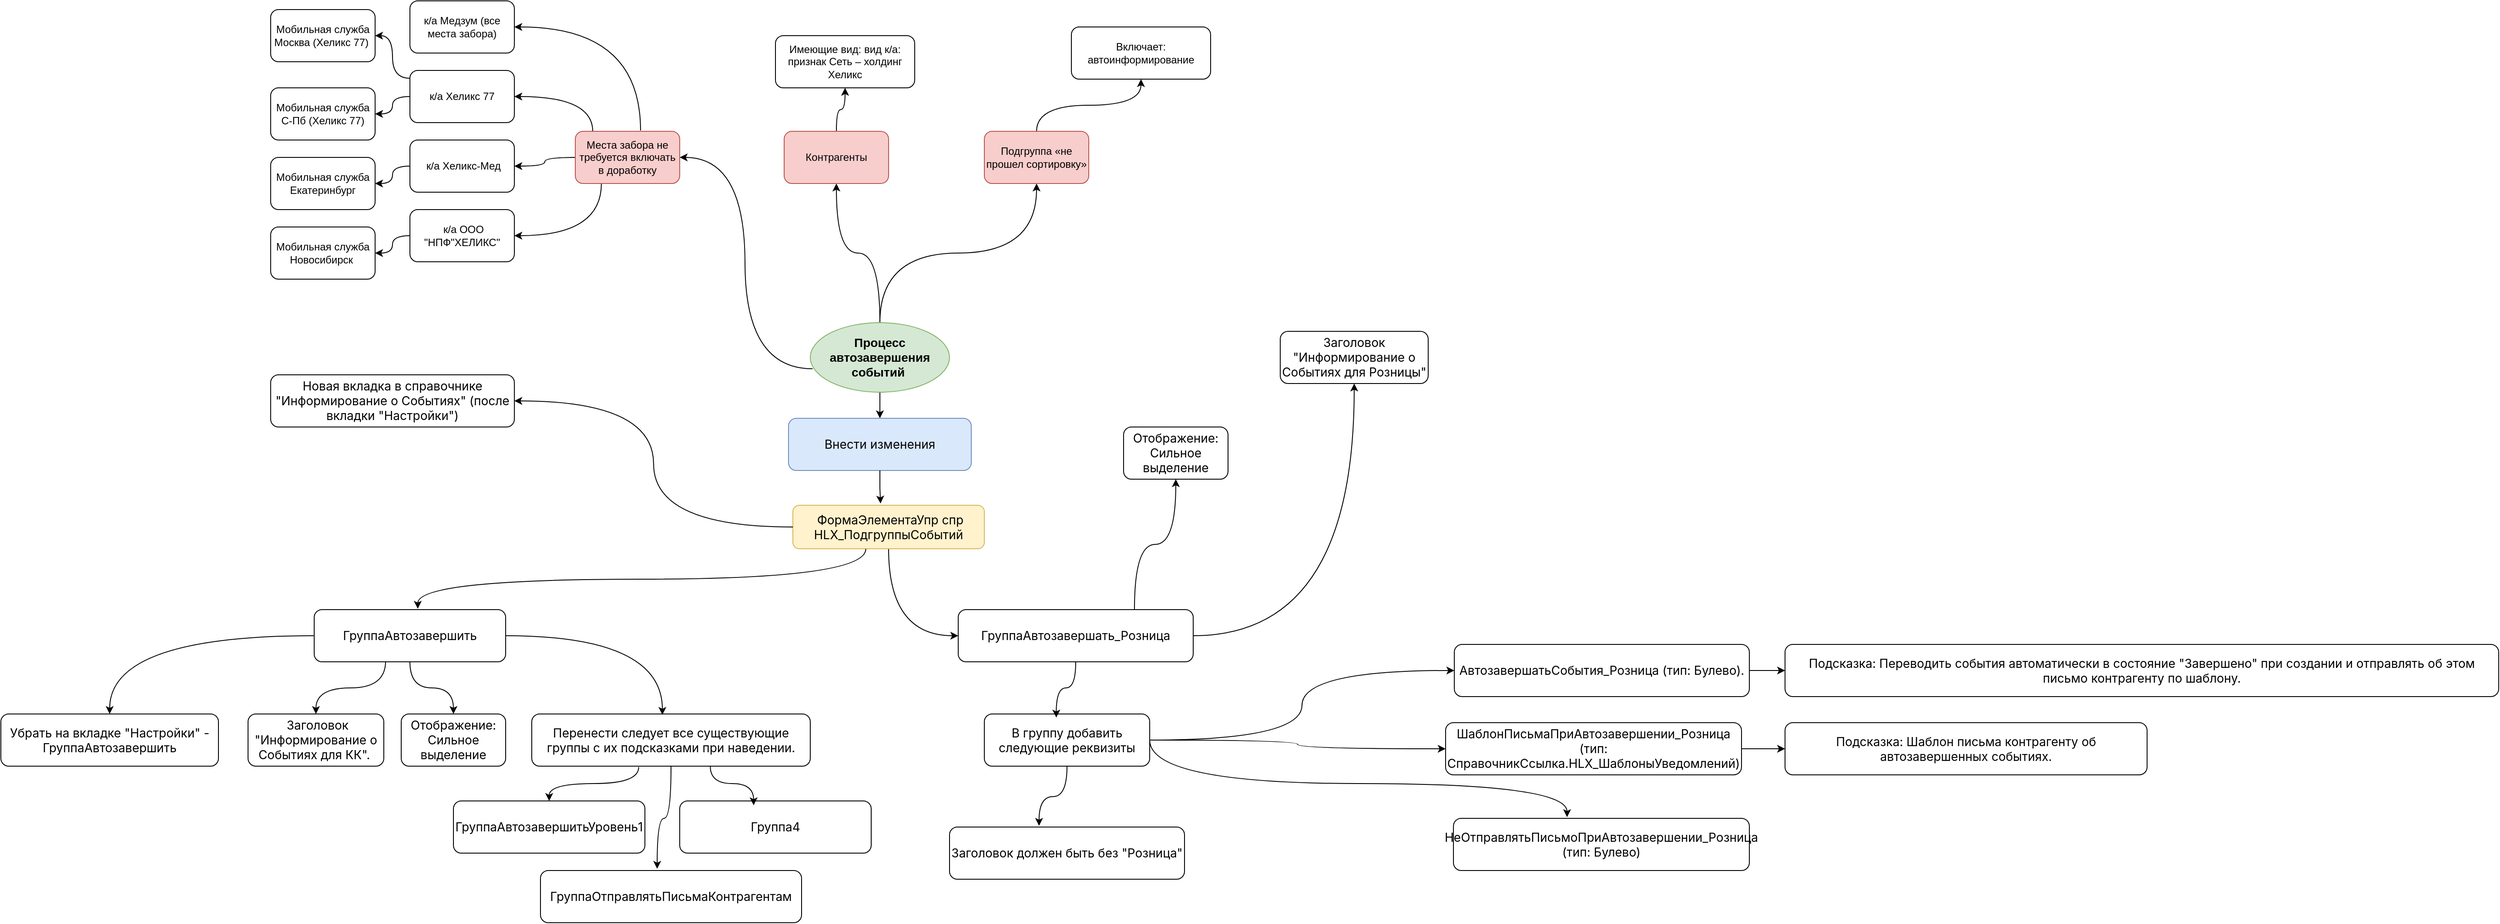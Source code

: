 <mxfile version="28.0.7">
  <diagram name="Страница — 1" id="n4viQvfi7PCmna_6CCVI">
    <mxGraphModel dx="3077" dy="2386" grid="1" gridSize="10" guides="1" tooltips="1" connect="1" arrows="1" fold="1" page="1" pageScale="1" pageWidth="827" pageHeight="1169" math="0" shadow="0">
      <root>
        <mxCell id="0" />
        <mxCell id="1" parent="0" />
        <mxCell id="RVMOf5J3b26BWDi6N47h-5" style="edgeStyle=orthogonalEdgeStyle;rounded=0;orthogonalLoop=1;jettySize=auto;html=1;entryX=0.5;entryY=1;entryDx=0;entryDy=0;curved=1;exitX=0.5;exitY=0;exitDx=0;exitDy=0;" edge="1" parent="1" source="RVMOf5J3b26BWDi6N47h-1" target="RVMOf5J3b26BWDi6N47h-3">
          <mxGeometry relative="1" as="geometry" />
        </mxCell>
        <mxCell id="RVMOf5J3b26BWDi6N47h-12" style="edgeStyle=orthogonalEdgeStyle;rounded=0;orthogonalLoop=1;jettySize=auto;html=1;entryX=1;entryY=0.5;entryDx=0;entryDy=0;exitX=0.017;exitY=0.663;exitDx=0;exitDy=0;exitPerimeter=0;curved=1;" edge="1" parent="1" source="RVMOf5J3b26BWDi6N47h-1" target="RVMOf5J3b26BWDi6N47h-7">
          <mxGeometry relative="1" as="geometry" />
        </mxCell>
        <mxCell id="RVMOf5J3b26BWDi6N47h-27" style="edgeStyle=orthogonalEdgeStyle;rounded=0;orthogonalLoop=1;jettySize=auto;html=1;curved=1;entryX=0.5;entryY=1;entryDx=0;entryDy=0;exitX=0.5;exitY=0;exitDx=0;exitDy=0;" edge="1" parent="1" source="RVMOf5J3b26BWDi6N47h-1" target="RVMOf5J3b26BWDi6N47h-26">
          <mxGeometry relative="1" as="geometry" />
        </mxCell>
        <mxCell id="RVMOf5J3b26BWDi6N47h-33" style="edgeStyle=orthogonalEdgeStyle;rounded=0;orthogonalLoop=1;jettySize=auto;html=1;curved=1;entryX=0.5;entryY=0;entryDx=0;entryDy=0;" edge="1" parent="1" source="RVMOf5J3b26BWDi6N47h-1" target="RVMOf5J3b26BWDi6N47h-31">
          <mxGeometry relative="1" as="geometry" />
        </mxCell>
        <mxCell id="RVMOf5J3b26BWDi6N47h-1" value="Процесс автозавершения событий&amp;nbsp;" style="ellipse;whiteSpace=wrap;html=1;fillColor=#d5e8d4;strokeColor=#82b366;fontStyle=1;fontSize=14;" vertex="1" parent="1">
          <mxGeometry x="360" y="300" width="160" height="80" as="geometry" />
        </mxCell>
        <mxCell id="RVMOf5J3b26BWDi6N47h-2" value="&lt;p data-pm-slice=&quot;1 1 []&quot;&gt;Включает: автоинформирование&lt;/p&gt;" style="rounded=1;whiteSpace=wrap;html=1;" vertex="1" parent="1">
          <mxGeometry x="660" y="-40" width="160" height="60" as="geometry" />
        </mxCell>
        <mxCell id="RVMOf5J3b26BWDi6N47h-81" style="edgeStyle=orthogonalEdgeStyle;rounded=0;orthogonalLoop=1;jettySize=auto;html=1;entryX=0.5;entryY=1;entryDx=0;entryDy=0;curved=1;" edge="1" parent="1" source="RVMOf5J3b26BWDi6N47h-3" target="RVMOf5J3b26BWDi6N47h-4">
          <mxGeometry relative="1" as="geometry" />
        </mxCell>
        <mxCell id="RVMOf5J3b26BWDi6N47h-3" value="&lt;p data-pm-slice=&quot;1 1 []&quot;&gt;Контрагенты&lt;/p&gt;" style="rounded=1;whiteSpace=wrap;html=1;fillColor=#f8cecc;strokeColor=#b85450;" vertex="1" parent="1">
          <mxGeometry x="330" y="80" width="120" height="60" as="geometry" />
        </mxCell>
        <mxCell id="RVMOf5J3b26BWDi6N47h-4" value="&lt;p data-pm-slice=&quot;1 1 []&quot;&gt;&lt;span style=&quot;background-color: transparent; color: light-dark(rgb(0, 0, 0), rgb(255, 255, 255));&quot;&gt;Имеющие вид:&amp;nbsp;&lt;/span&gt;вид к/а: признак Сеть – холдинг Хеликс&lt;/p&gt;" style="rounded=1;whiteSpace=wrap;html=1;" vertex="1" parent="1">
          <mxGeometry x="320" y="-30" width="160" height="60" as="geometry" />
        </mxCell>
        <mxCell id="RVMOf5J3b26BWDi6N47h-15" style="edgeStyle=orthogonalEdgeStyle;rounded=0;orthogonalLoop=1;jettySize=auto;html=1;entryX=1;entryY=0.5;entryDx=0;entryDy=0;curved=1;exitX=0.625;exitY=-0.016;exitDx=0;exitDy=0;exitPerimeter=0;" edge="1" parent="1" source="RVMOf5J3b26BWDi6N47h-7" target="RVMOf5J3b26BWDi6N47h-8">
          <mxGeometry relative="1" as="geometry" />
        </mxCell>
        <mxCell id="RVMOf5J3b26BWDi6N47h-16" style="edgeStyle=orthogonalEdgeStyle;rounded=0;orthogonalLoop=1;jettySize=auto;html=1;entryX=1;entryY=0.5;entryDx=0;entryDy=0;exitX=0.167;exitY=0;exitDx=0;exitDy=0;curved=1;exitPerimeter=0;" edge="1" parent="1" source="RVMOf5J3b26BWDi6N47h-7" target="RVMOf5J3b26BWDi6N47h-9">
          <mxGeometry relative="1" as="geometry" />
        </mxCell>
        <mxCell id="RVMOf5J3b26BWDi6N47h-19" style="edgeStyle=orthogonalEdgeStyle;rounded=0;orthogonalLoop=1;jettySize=auto;html=1;exitX=0;exitY=0.5;exitDx=0;exitDy=0;entryX=1;entryY=0.5;entryDx=0;entryDy=0;curved=1;" edge="1" parent="1" source="RVMOf5J3b26BWDi6N47h-7" target="RVMOf5J3b26BWDi6N47h-10">
          <mxGeometry relative="1" as="geometry" />
        </mxCell>
        <mxCell id="RVMOf5J3b26BWDi6N47h-82" style="edgeStyle=orthogonalEdgeStyle;rounded=0;orthogonalLoop=1;jettySize=auto;html=1;entryX=1;entryY=0.5;entryDx=0;entryDy=0;curved=1;exitX=0.25;exitY=1;exitDx=0;exitDy=0;" edge="1" parent="1" source="RVMOf5J3b26BWDi6N47h-7" target="RVMOf5J3b26BWDi6N47h-11">
          <mxGeometry relative="1" as="geometry" />
        </mxCell>
        <mxCell id="RVMOf5J3b26BWDi6N47h-7" value="&lt;p data-pm-slice=&quot;1 1 []&quot;&gt;Места забора не требуется включать в доработку&lt;/p&gt;" style="rounded=1;whiteSpace=wrap;html=1;fillColor=#f8cecc;strokeColor=#b85450;" vertex="1" parent="1">
          <mxGeometry x="90" y="80" width="120" height="60" as="geometry" />
        </mxCell>
        <mxCell id="RVMOf5J3b26BWDi6N47h-8" value="&lt;p data-pm-slice=&quot;1 1 []&quot;&gt;к/а Медзум (все места забора)&lt;/p&gt;" style="rounded=1;whiteSpace=wrap;html=1;" vertex="1" parent="1">
          <mxGeometry x="-100" y="-70" width="120" height="60" as="geometry" />
        </mxCell>
        <mxCell id="RVMOf5J3b26BWDi6N47h-17" style="edgeStyle=orthogonalEdgeStyle;rounded=0;orthogonalLoop=1;jettySize=auto;html=1;entryX=1;entryY=0.5;entryDx=0;entryDy=0;exitX=0;exitY=0.15;exitDx=0;exitDy=0;exitPerimeter=0;curved=1;" edge="1" parent="1" source="RVMOf5J3b26BWDi6N47h-9" target="RVMOf5J3b26BWDi6N47h-13">
          <mxGeometry relative="1" as="geometry" />
        </mxCell>
        <mxCell id="RVMOf5J3b26BWDi6N47h-18" style="edgeStyle=orthogonalEdgeStyle;rounded=0;orthogonalLoop=1;jettySize=auto;html=1;entryX=1;entryY=0.5;entryDx=0;entryDy=0;curved=1;" edge="1" parent="1" source="RVMOf5J3b26BWDi6N47h-9" target="RVMOf5J3b26BWDi6N47h-14">
          <mxGeometry relative="1" as="geometry" />
        </mxCell>
        <mxCell id="RVMOf5J3b26BWDi6N47h-9" value="&lt;p data-pm-slice=&quot;1 1 []&quot;&gt;к/а Хеликс 77&lt;/p&gt;" style="rounded=1;whiteSpace=wrap;html=1;" vertex="1" parent="1">
          <mxGeometry x="-100" y="10" width="120" height="60" as="geometry" />
        </mxCell>
        <mxCell id="RVMOf5J3b26BWDi6N47h-22" style="edgeStyle=orthogonalEdgeStyle;rounded=0;orthogonalLoop=1;jettySize=auto;html=1;entryX=1;entryY=0.5;entryDx=0;entryDy=0;curved=1;" edge="1" parent="1" source="RVMOf5J3b26BWDi6N47h-10" target="RVMOf5J3b26BWDi6N47h-21">
          <mxGeometry relative="1" as="geometry" />
        </mxCell>
        <mxCell id="RVMOf5J3b26BWDi6N47h-10" value="&lt;p data-pm-slice=&quot;1 1 []&quot;&gt;&amp;nbsp;к/а Хеликс-Мед&lt;/p&gt;" style="rounded=1;whiteSpace=wrap;html=1;" vertex="1" parent="1">
          <mxGeometry x="-100" y="90" width="120" height="60" as="geometry" />
        </mxCell>
        <mxCell id="RVMOf5J3b26BWDi6N47h-25" style="edgeStyle=orthogonalEdgeStyle;rounded=0;orthogonalLoop=1;jettySize=auto;html=1;entryX=1;entryY=0.5;entryDx=0;entryDy=0;curved=1;" edge="1" parent="1" source="RVMOf5J3b26BWDi6N47h-11" target="RVMOf5J3b26BWDi6N47h-24">
          <mxGeometry relative="1" as="geometry" />
        </mxCell>
        <mxCell id="RVMOf5J3b26BWDi6N47h-11" value="&lt;p data-pm-slice=&quot;1 1 []&quot;&gt;&amp;nbsp;к/а ООО &quot;НПФ&quot;ХЕЛИКС&quot;&lt;/p&gt;" style="rounded=1;whiteSpace=wrap;html=1;" vertex="1" parent="1">
          <mxGeometry x="-100" y="170" width="120" height="60" as="geometry" />
        </mxCell>
        <mxCell id="RVMOf5J3b26BWDi6N47h-13" value="&lt;p data-pm-slice=&quot;1 1 []&quot;&gt;Мобильная служба Москва (Хеликс 77)&amp;nbsp;&lt;/p&gt;" style="rounded=1;whiteSpace=wrap;html=1;" vertex="1" parent="1">
          <mxGeometry x="-260" y="-60" width="120" height="60" as="geometry" />
        </mxCell>
        <mxCell id="RVMOf5J3b26BWDi6N47h-14" value="&lt;p data-pm-slice=&quot;1 1 []&quot;&gt;Мобильная служба С-Пб (Хеликс 77)&lt;/p&gt;" style="rounded=1;whiteSpace=wrap;html=1;" vertex="1" parent="1">
          <mxGeometry x="-260" y="30" width="120" height="60" as="geometry" />
        </mxCell>
        <mxCell id="RVMOf5J3b26BWDi6N47h-21" value="&lt;p data-pm-slice=&quot;1 1 []&quot;&gt;Мобильная служба Екатеринбург&lt;/p&gt;" style="rounded=1;whiteSpace=wrap;html=1;" vertex="1" parent="1">
          <mxGeometry x="-260" y="110" width="120" height="60" as="geometry" />
        </mxCell>
        <mxCell id="RVMOf5J3b26BWDi6N47h-24" value="&lt;p data-pm-slice=&quot;1 1 []&quot;&gt;Мобильная служба Новосибирск&amp;nbsp;&lt;/p&gt;" style="rounded=1;whiteSpace=wrap;html=1;" vertex="1" parent="1">
          <mxGeometry x="-260" y="190" width="120" height="60" as="geometry" />
        </mxCell>
        <mxCell id="RVMOf5J3b26BWDi6N47h-28" style="edgeStyle=orthogonalEdgeStyle;rounded=0;orthogonalLoop=1;jettySize=auto;html=1;curved=1;" edge="1" parent="1" source="RVMOf5J3b26BWDi6N47h-26" target="RVMOf5J3b26BWDi6N47h-2">
          <mxGeometry relative="1" as="geometry" />
        </mxCell>
        <mxCell id="RVMOf5J3b26BWDi6N47h-26" value="&lt;p data-pm-slice=&quot;1 1 []&quot;&gt;Подгруппа «не прошел сортировку»&lt;/p&gt;" style="rounded=1;whiteSpace=wrap;html=1;fillColor=#f8cecc;strokeColor=#b85450;" vertex="1" parent="1">
          <mxGeometry x="560" y="80" width="120" height="60" as="geometry" />
        </mxCell>
        <mxCell id="RVMOf5J3b26BWDi6N47h-31" value="&lt;span style=&quot;font-family: Inter, system-ui, -apple-system, &amp;quot;Segoe UI&amp;quot;, Roboto, &amp;quot;Noto Sans&amp;quot;, Ubuntu, Cantarell, &amp;quot;Helvetica Neue&amp;quot;, Arial, sans-serif; font-size: 14px; text-align: start;&quot;&gt;Внести изменения&lt;/span&gt;" style="rounded=1;whiteSpace=wrap;html=1;labelBackgroundColor=none;fillColor=#dae8fc;strokeColor=#6c8ebf;" vertex="1" parent="1">
          <mxGeometry x="335" y="410" width="210" height="60" as="geometry" />
        </mxCell>
        <mxCell id="RVMOf5J3b26BWDi6N47h-57" style="edgeStyle=orthogonalEdgeStyle;rounded=0;orthogonalLoop=1;jettySize=auto;html=1;entryX=0;entryY=0.5;entryDx=0;entryDy=0;curved=1;" edge="1" parent="1" source="RVMOf5J3b26BWDi6N47h-32" target="RVMOf5J3b26BWDi6N47h-56">
          <mxGeometry relative="1" as="geometry" />
        </mxCell>
        <mxCell id="RVMOf5J3b26BWDi6N47h-32" value="&lt;span style=&quot;font-family: Inter, system-ui, -apple-system, &amp;quot;Segoe UI&amp;quot;, Roboto, &amp;quot;Noto Sans&amp;quot;, Ubuntu, Cantarell, &amp;quot;Helvetica Neue&amp;quot;, Arial, sans-serif; font-size: 14px; text-align: left;&quot;&gt;&amp;nbsp;ФормаЭлементаУпр спр HLX_ПодгруппыСобытий&lt;/span&gt;" style="rounded=1;whiteSpace=wrap;html=1;labelBackgroundColor=none;fillColor=#fff2cc;strokeColor=#d6b656;" vertex="1" parent="1">
          <mxGeometry x="340" y="510" width="220" height="50" as="geometry" />
        </mxCell>
        <mxCell id="RVMOf5J3b26BWDi6N47h-37" value="&lt;span style=&quot;font-family: Inter, system-ui, -apple-system, &amp;quot;Segoe UI&amp;quot;, Roboto, &amp;quot;Noto Sans&amp;quot;, Ubuntu, Cantarell, &amp;quot;Helvetica Neue&amp;quot;, Arial, sans-serif; font-size: 14px; text-align: left;&quot;&gt;Новая вкладка в справочнике &quot;Информирование о Событиях&quot; (после вкладки &quot;Настройки&quot;)&lt;/span&gt;" style="rounded=1;whiteSpace=wrap;html=1;labelBackgroundColor=none;fontColor=#000000;" vertex="1" parent="1">
          <mxGeometry x="-260" y="360" width="280" height="60" as="geometry" />
        </mxCell>
        <mxCell id="RVMOf5J3b26BWDi6N47h-48" style="edgeStyle=orthogonalEdgeStyle;rounded=0;orthogonalLoop=1;jettySize=auto;html=1;entryX=0.5;entryY=0;entryDx=0;entryDy=0;curved=1;" edge="1" parent="1" source="RVMOf5J3b26BWDi6N47h-38" target="RVMOf5J3b26BWDi6N47h-39">
          <mxGeometry relative="1" as="geometry" />
        </mxCell>
        <mxCell id="RVMOf5J3b26BWDi6N47h-49" style="edgeStyle=orthogonalEdgeStyle;rounded=0;orthogonalLoop=1;jettySize=auto;html=1;entryX=0.5;entryY=0;entryDx=0;entryDy=0;exitX=0.373;exitY=0.983;exitDx=0;exitDy=0;exitPerimeter=0;curved=1;" edge="1" parent="1" source="RVMOf5J3b26BWDi6N47h-38" target="RVMOf5J3b26BWDi6N47h-40">
          <mxGeometry relative="1" as="geometry">
            <mxPoint x="-80" y="750" as="targetPoint" />
          </mxGeometry>
        </mxCell>
        <mxCell id="RVMOf5J3b26BWDi6N47h-50" style="edgeStyle=orthogonalEdgeStyle;rounded=0;orthogonalLoop=1;jettySize=auto;html=1;entryX=0.5;entryY=0;entryDx=0;entryDy=0;curved=1;" edge="1" parent="1" source="RVMOf5J3b26BWDi6N47h-38" target="RVMOf5J3b26BWDi6N47h-41">
          <mxGeometry relative="1" as="geometry" />
        </mxCell>
        <mxCell id="RVMOf5J3b26BWDi6N47h-38" value="&lt;span style=&quot;font-family: Inter, system-ui, -apple-system, &amp;quot;Segoe UI&amp;quot;, Roboto, &amp;quot;Noto Sans&amp;quot;, Ubuntu, Cantarell, &amp;quot;Helvetica Neue&amp;quot;, Arial, sans-serif; font-size: 14px; text-align: left;&quot;&gt;ГруппаАвтозавершить&lt;/span&gt;" style="rounded=1;whiteSpace=wrap;html=1;labelBackgroundColor=none;fontColor=#000000;" vertex="1" parent="1">
          <mxGeometry x="-210" y="630" width="220" height="60" as="geometry" />
        </mxCell>
        <mxCell id="RVMOf5J3b26BWDi6N47h-39" value="&lt;span style=&quot;font-family: Inter, system-ui, -apple-system, &amp;quot;Segoe UI&amp;quot;, Roboto, &amp;quot;Noto Sans&amp;quot;, Ubuntu, Cantarell, &amp;quot;Helvetica Neue&amp;quot;, Arial, sans-serif; font-size: 14px; text-align: left;&quot;&gt;Убрать на вкладке &quot;Настройки&quot; - ГруппаАвтозавершить&lt;/span&gt;" style="rounded=1;whiteSpace=wrap;html=1;labelBackgroundColor=none;fontColor=#000000;" vertex="1" parent="1">
          <mxGeometry x="-570" y="750" width="250" height="60" as="geometry" />
        </mxCell>
        <mxCell id="RVMOf5J3b26BWDi6N47h-40" value="&lt;span style=&quot;font-family: Inter, system-ui, -apple-system, &amp;quot;Segoe UI&amp;quot;, Roboto, &amp;quot;Noto Sans&amp;quot;, Ubuntu, Cantarell, &amp;quot;Helvetica Neue&amp;quot;, Arial, sans-serif; font-size: 14px; text-align: left;&quot;&gt;&amp;nbsp;Заголовок &quot;Информирование о Событиях для КК&quot;.&amp;nbsp;&lt;/span&gt;" style="rounded=1;whiteSpace=wrap;html=1;labelBackgroundColor=none;fontColor=#000000;" vertex="1" parent="1">
          <mxGeometry x="-286" y="750" width="156" height="60" as="geometry" />
        </mxCell>
        <mxCell id="RVMOf5J3b26BWDi6N47h-41" value="&lt;span style=&quot;font-family: Inter, system-ui, -apple-system, &amp;quot;Segoe UI&amp;quot;, Roboto, &amp;quot;Noto Sans&amp;quot;, Ubuntu, Cantarell, &amp;quot;Helvetica Neue&amp;quot;, Arial, sans-serif; font-size: 14px; text-align: left;&quot;&gt;Отображение: Сильное выделение&lt;/span&gt;" style="rounded=1;whiteSpace=wrap;html=1;labelBackgroundColor=none;fontColor=#000000;" vertex="1" parent="1">
          <mxGeometry x="-110" y="750" width="120" height="60" as="geometry" />
        </mxCell>
        <mxCell id="RVMOf5J3b26BWDi6N47h-52" style="edgeStyle=orthogonalEdgeStyle;rounded=0;orthogonalLoop=1;jettySize=auto;html=1;entryX=0.5;entryY=0;entryDx=0;entryDy=0;exitX=0.384;exitY=1.017;exitDx=0;exitDy=0;exitPerimeter=0;curved=1;" edge="1" parent="1" source="RVMOf5J3b26BWDi6N47h-42" target="RVMOf5J3b26BWDi6N47h-43">
          <mxGeometry relative="1" as="geometry" />
        </mxCell>
        <mxCell id="RVMOf5J3b26BWDi6N47h-42" value="&lt;span style=&quot;font-family: Inter, system-ui, -apple-system, &amp;quot;Segoe UI&amp;quot;, Roboto, &amp;quot;Noto Sans&amp;quot;, Ubuntu, Cantarell, &amp;quot;Helvetica Neue&amp;quot;, Arial, sans-serif; font-size: 14px; text-align: left;&quot;&gt;Перенести следует все существующие группы с их подсказками при наведении.&lt;/span&gt;" style="rounded=1;whiteSpace=wrap;html=1;labelBackgroundColor=none;fontColor=#000000;" vertex="1" parent="1">
          <mxGeometry x="40" y="750" width="320" height="60" as="geometry" />
        </mxCell>
        <mxCell id="RVMOf5J3b26BWDi6N47h-43" value="&lt;span style=&quot;font-family: Inter, system-ui, -apple-system, &amp;quot;Segoe UI&amp;quot;, Roboto, &amp;quot;Noto Sans&amp;quot;, Ubuntu, Cantarell, &amp;quot;Helvetica Neue&amp;quot;, Arial, sans-serif; font-size: 14px; text-align: left;&quot;&gt;ГруппаАвтозавершитьУровень1&lt;/span&gt;" style="rounded=1;whiteSpace=wrap;html=1;labelBackgroundColor=none;fontColor=#000000;" vertex="1" parent="1">
          <mxGeometry x="-50" y="850" width="220" height="60" as="geometry" />
        </mxCell>
        <mxCell id="RVMOf5J3b26BWDi6N47h-44" value="&lt;span style=&quot;font-family: Inter, system-ui, -apple-system, &amp;quot;Segoe UI&amp;quot;, Roboto, &amp;quot;Noto Sans&amp;quot;, Ubuntu, Cantarell, &amp;quot;Helvetica Neue&amp;quot;, Arial, sans-serif; font-size: 14px; text-align: left;&quot;&gt;ГруппаОтправлятьПисьмаКонтрагентам&lt;/span&gt;" style="rounded=1;whiteSpace=wrap;html=1;labelBackgroundColor=none;fontColor=#000000;" vertex="1" parent="1">
          <mxGeometry x="50" y="930" width="300" height="60" as="geometry" />
        </mxCell>
        <mxCell id="RVMOf5J3b26BWDi6N47h-45" value="&lt;span style=&quot;font-family: Inter, system-ui, -apple-system, &amp;quot;Segoe UI&amp;quot;, Roboto, &amp;quot;Noto Sans&amp;quot;, Ubuntu, Cantarell, &amp;quot;Helvetica Neue&amp;quot;, Arial, sans-serif; font-size: 14px; text-align: left;&quot;&gt;Группа4&lt;/span&gt;" style="rounded=1;whiteSpace=wrap;html=1;labelBackgroundColor=none;fontColor=#000000;" vertex="1" parent="1">
          <mxGeometry x="210" y="850" width="220" height="60" as="geometry" />
        </mxCell>
        <mxCell id="RVMOf5J3b26BWDi6N47h-46" style="edgeStyle=orthogonalEdgeStyle;rounded=0;orthogonalLoop=1;jettySize=auto;html=1;entryX=1;entryY=0.5;entryDx=0;entryDy=0;curved=1;exitX=0;exitY=0.5;exitDx=0;exitDy=0;" edge="1" parent="1" source="RVMOf5J3b26BWDi6N47h-32" target="RVMOf5J3b26BWDi6N47h-37">
          <mxGeometry relative="1" as="geometry">
            <mxPoint x="519" y="610" as="sourcePoint" />
          </mxGeometry>
        </mxCell>
        <mxCell id="RVMOf5J3b26BWDi6N47h-47" style="edgeStyle=orthogonalEdgeStyle;rounded=0;orthogonalLoop=1;jettySize=auto;html=1;entryX=0.541;entryY=-0.017;entryDx=0;entryDy=0;entryPerimeter=0;curved=1;exitX=0.381;exitY=1.005;exitDx=0;exitDy=0;exitPerimeter=0;" edge="1" parent="1" source="RVMOf5J3b26BWDi6N47h-32" target="RVMOf5J3b26BWDi6N47h-38">
          <mxGeometry relative="1" as="geometry">
            <mxPoint x="-90" y="600.0" as="sourcePoint" />
          </mxGeometry>
        </mxCell>
        <mxCell id="RVMOf5J3b26BWDi6N47h-51" style="edgeStyle=orthogonalEdgeStyle;rounded=0;orthogonalLoop=1;jettySize=auto;html=1;entryX=0.469;entryY=0.017;entryDx=0;entryDy=0;entryPerimeter=0;curved=1;" edge="1" parent="1" source="RVMOf5J3b26BWDi6N47h-38" target="RVMOf5J3b26BWDi6N47h-42">
          <mxGeometry relative="1" as="geometry" />
        </mxCell>
        <mxCell id="RVMOf5J3b26BWDi6N47h-53" style="edgeStyle=orthogonalEdgeStyle;rounded=0;orthogonalLoop=1;jettySize=auto;html=1;entryX=0.447;entryY=-0.033;entryDx=0;entryDy=0;entryPerimeter=0;curved=1;" edge="1" parent="1" source="RVMOf5J3b26BWDi6N47h-42" target="RVMOf5J3b26BWDi6N47h-44">
          <mxGeometry relative="1" as="geometry" />
        </mxCell>
        <mxCell id="RVMOf5J3b26BWDi6N47h-54" style="edgeStyle=orthogonalEdgeStyle;rounded=0;orthogonalLoop=1;jettySize=auto;html=1;entryX=0.386;entryY=0.083;entryDx=0;entryDy=0;entryPerimeter=0;exitX=0.641;exitY=1;exitDx=0;exitDy=0;exitPerimeter=0;curved=1;" edge="1" parent="1" source="RVMOf5J3b26BWDi6N47h-42" target="RVMOf5J3b26BWDi6N47h-45">
          <mxGeometry relative="1" as="geometry" />
        </mxCell>
        <mxCell id="RVMOf5J3b26BWDi6N47h-55" style="edgeStyle=orthogonalEdgeStyle;rounded=0;orthogonalLoop=1;jettySize=auto;html=1;entryX=0.458;entryY=-0.04;entryDx=0;entryDy=0;entryPerimeter=0;" edge="1" parent="1" source="RVMOf5J3b26BWDi6N47h-31" target="RVMOf5J3b26BWDi6N47h-32">
          <mxGeometry relative="1" as="geometry" />
        </mxCell>
        <mxCell id="RVMOf5J3b26BWDi6N47h-69" style="edgeStyle=orthogonalEdgeStyle;rounded=0;orthogonalLoop=1;jettySize=auto;html=1;curved=1;exitX=0.75;exitY=0;exitDx=0;exitDy=0;" edge="1" parent="1" source="RVMOf5J3b26BWDi6N47h-56" target="RVMOf5J3b26BWDi6N47h-59">
          <mxGeometry relative="1" as="geometry" />
        </mxCell>
        <mxCell id="RVMOf5J3b26BWDi6N47h-83" style="edgeStyle=orthogonalEdgeStyle;rounded=0;orthogonalLoop=1;jettySize=auto;html=1;curved=1;" edge="1" parent="1" source="RVMOf5J3b26BWDi6N47h-56" target="RVMOf5J3b26BWDi6N47h-58">
          <mxGeometry relative="1" as="geometry" />
        </mxCell>
        <mxCell id="RVMOf5J3b26BWDi6N47h-56" value="&lt;span style=&quot;font-family: Inter, system-ui, -apple-system, &amp;quot;Segoe UI&amp;quot;, Roboto, &amp;quot;Noto Sans&amp;quot;, Ubuntu, Cantarell, &amp;quot;Helvetica Neue&amp;quot;, Arial, sans-serif; font-size: 14px; text-align: left;&quot;&gt;ГруппаАвтозавершать_Розница&lt;/span&gt;" style="rounded=1;whiteSpace=wrap;html=1;labelBackgroundColor=none;fontColor=#000000;" vertex="1" parent="1">
          <mxGeometry x="530" y="630" width="270" height="60" as="geometry" />
        </mxCell>
        <mxCell id="RVMOf5J3b26BWDi6N47h-58" value="&lt;span style=&quot;font-family: Inter, system-ui, -apple-system, &amp;quot;Segoe UI&amp;quot;, Roboto, &amp;quot;Noto Sans&amp;quot;, Ubuntu, Cantarell, &amp;quot;Helvetica Neue&amp;quot;, Arial, sans-serif; font-size: 14px; text-align: left;&quot;&gt;Заголовок &quot;Информирование о Событиях для Розницы&quot;&lt;/span&gt;" style="rounded=1;whiteSpace=wrap;html=1;labelBackgroundColor=none;fontColor=#000000;" vertex="1" parent="1">
          <mxGeometry x="900" y="310" width="170" height="60" as="geometry" />
        </mxCell>
        <mxCell id="RVMOf5J3b26BWDi6N47h-59" value="&lt;span style=&quot;font-family: Inter, system-ui, -apple-system, &amp;quot;Segoe UI&amp;quot;, Roboto, &amp;quot;Noto Sans&amp;quot;, Ubuntu, Cantarell, &amp;quot;Helvetica Neue&amp;quot;, Arial, sans-serif; font-size: 14px; text-align: left;&quot;&gt;Отображение: Сильное выделение&lt;/span&gt;" style="rounded=1;whiteSpace=wrap;html=1;labelBackgroundColor=none;fontColor=#000000;" vertex="1" parent="1">
          <mxGeometry x="720" y="420" width="120" height="60" as="geometry" />
        </mxCell>
        <mxCell id="RVMOf5J3b26BWDi6N47h-72" style="edgeStyle=orthogonalEdgeStyle;rounded=0;orthogonalLoop=1;jettySize=auto;html=1;entryX=0;entryY=0.5;entryDx=0;entryDy=0;curved=1;" edge="1" parent="1" source="RVMOf5J3b26BWDi6N47h-60" target="RVMOf5J3b26BWDi6N47h-63">
          <mxGeometry relative="1" as="geometry" />
        </mxCell>
        <mxCell id="RVMOf5J3b26BWDi6N47h-73" style="edgeStyle=orthogonalEdgeStyle;rounded=0;orthogonalLoop=1;jettySize=auto;html=1;entryX=0;entryY=0.5;entryDx=0;entryDy=0;curved=1;" edge="1" parent="1" source="RVMOf5J3b26BWDi6N47h-60" target="RVMOf5J3b26BWDi6N47h-64">
          <mxGeometry relative="1" as="geometry" />
        </mxCell>
        <mxCell id="RVMOf5J3b26BWDi6N47h-60" value="&lt;span style=&quot;font-family: Inter, system-ui, -apple-system, &amp;quot;Segoe UI&amp;quot;, Roboto, &amp;quot;Noto Sans&amp;quot;, Ubuntu, Cantarell, &amp;quot;Helvetica Neue&amp;quot;, Arial, sans-serif; font-size: 14px; text-align: left;&quot;&gt;В группу добавить следующие реквизиты&lt;/span&gt;" style="rounded=1;whiteSpace=wrap;html=1;labelBackgroundColor=none;fontColor=#000000;" vertex="1" parent="1">
          <mxGeometry x="560" y="750" width="190" height="60" as="geometry" />
        </mxCell>
        <mxCell id="RVMOf5J3b26BWDi6N47h-62" value="&lt;span style=&quot;font-family: Inter, system-ui, -apple-system, &amp;quot;Segoe UI&amp;quot;, Roboto, &amp;quot;Noto Sans&amp;quot;, Ubuntu, Cantarell, &amp;quot;Helvetica Neue&amp;quot;, Arial, sans-serif; font-size: 14px; text-align: left;&quot;&gt;Заголовок должен быть без &quot;Розница&quot;&lt;/span&gt;" style="rounded=1;whiteSpace=wrap;html=1;labelBackgroundColor=none;fontColor=#000000;" vertex="1" parent="1">
          <mxGeometry x="520" y="880" width="270" height="60" as="geometry" />
        </mxCell>
        <mxCell id="RVMOf5J3b26BWDi6N47h-74" style="edgeStyle=orthogonalEdgeStyle;rounded=0;orthogonalLoop=1;jettySize=auto;html=1;curved=1;" edge="1" parent="1" source="RVMOf5J3b26BWDi6N47h-63" target="RVMOf5J3b26BWDi6N47h-66">
          <mxGeometry relative="1" as="geometry" />
        </mxCell>
        <mxCell id="RVMOf5J3b26BWDi6N47h-63" value="&lt;span style=&quot;font-family: Inter, system-ui, -apple-system, &amp;quot;Segoe UI&amp;quot;, Roboto, &amp;quot;Noto Sans&amp;quot;, Ubuntu, Cantarell, &amp;quot;Helvetica Neue&amp;quot;, Arial, sans-serif; font-size: 14px; text-align: left;&quot;&gt;АвтозавершатьСобытия_Розница (тип: Булево).&lt;/span&gt;" style="rounded=1;whiteSpace=wrap;html=1;labelBackgroundColor=none;fontColor=#000000;" vertex="1" parent="1">
          <mxGeometry x="1100" y="670" width="339" height="60" as="geometry" />
        </mxCell>
        <mxCell id="RVMOf5J3b26BWDi6N47h-75" style="edgeStyle=orthogonalEdgeStyle;rounded=0;orthogonalLoop=1;jettySize=auto;html=1;entryX=0;entryY=0.5;entryDx=0;entryDy=0;curved=1;" edge="1" parent="1" source="RVMOf5J3b26BWDi6N47h-64" target="RVMOf5J3b26BWDi6N47h-67">
          <mxGeometry relative="1" as="geometry" />
        </mxCell>
        <mxCell id="RVMOf5J3b26BWDi6N47h-64" value="&lt;span style=&quot;font-family: Inter, system-ui, -apple-system, &amp;quot;Segoe UI&amp;quot;, Roboto, &amp;quot;Noto Sans&amp;quot;, Ubuntu, Cantarell, &amp;quot;Helvetica Neue&amp;quot;, Arial, sans-serif; font-size: 14px; text-align: left;&quot;&gt;ШаблонПисьмаПриАвтозавершении_Розница (тип: СправочникСсылка.HLX_ШаблоныУведомлений)&lt;/span&gt;" style="rounded=1;whiteSpace=wrap;html=1;labelBackgroundColor=none;fontColor=#000000;" vertex="1" parent="1">
          <mxGeometry x="1090" y="760" width="340" height="60" as="geometry" />
        </mxCell>
        <mxCell id="RVMOf5J3b26BWDi6N47h-66" value="&lt;span style=&quot;font-family: Inter, system-ui, -apple-system, &amp;quot;Segoe UI&amp;quot;, Roboto, &amp;quot;Noto Sans&amp;quot;, Ubuntu, Cantarell, &amp;quot;Helvetica Neue&amp;quot;, Arial, sans-serif; font-size: 14px; text-align: left;&quot;&gt;Подсказка: Переводить события автоматически в состояние &quot;Завершено&quot; при создании и отправлять об этом письмо контрагенту по шаблону.&lt;/span&gt;" style="rounded=1;whiteSpace=wrap;html=1;labelBackgroundColor=none;fontColor=#000000;" vertex="1" parent="1">
          <mxGeometry x="1480" y="670" width="820" height="60" as="geometry" />
        </mxCell>
        <mxCell id="RVMOf5J3b26BWDi6N47h-67" value="&lt;span style=&quot;font-family: Inter, system-ui, -apple-system, &amp;quot;Segoe UI&amp;quot;, Roboto, &amp;quot;Noto Sans&amp;quot;, Ubuntu, Cantarell, &amp;quot;Helvetica Neue&amp;quot;, Arial, sans-serif; font-size: 14px; text-align: left;&quot;&gt;Подсказка: Шаблон письма контрагенту об автозавершенных событиях.&lt;/span&gt;" style="rounded=1;whiteSpace=wrap;html=1;labelBackgroundColor=none;fontColor=#000000;" vertex="1" parent="1">
          <mxGeometry x="1480" y="760" width="416" height="60" as="geometry" />
        </mxCell>
        <mxCell id="RVMOf5J3b26BWDi6N47h-76" value="&lt;span style=&quot;font-family: Inter, system-ui, -apple-system, &amp;quot;Segoe UI&amp;quot;, Roboto, &amp;quot;Noto Sans&amp;quot;, Ubuntu, Cantarell, &amp;quot;Helvetica Neue&amp;quot;, Arial, sans-serif; font-size: 14px; text-align: left;&quot;&gt;НеОтправлятьПисьмоПриАвтозавершении_Розница (тип: Булево)&lt;/span&gt;" style="rounded=1;whiteSpace=wrap;html=1;labelBackgroundColor=none;fontColor=#000000;" vertex="1" parent="1">
          <mxGeometry x="1099" y="870" width="340" height="60" as="geometry" />
        </mxCell>
        <mxCell id="RVMOf5J3b26BWDi6N47h-84" style="edgeStyle=orthogonalEdgeStyle;rounded=0;orthogonalLoop=1;jettySize=auto;html=1;entryX=0.435;entryY=0.068;entryDx=0;entryDy=0;entryPerimeter=0;curved=1;" edge="1" parent="1" source="RVMOf5J3b26BWDi6N47h-56" target="RVMOf5J3b26BWDi6N47h-60">
          <mxGeometry relative="1" as="geometry" />
        </mxCell>
        <mxCell id="RVMOf5J3b26BWDi6N47h-85" style="edgeStyle=orthogonalEdgeStyle;rounded=0;orthogonalLoop=1;jettySize=auto;html=1;entryX=0.381;entryY=-0.023;entryDx=0;entryDy=0;entryPerimeter=0;curved=1;" edge="1" parent="1" source="RVMOf5J3b26BWDi6N47h-60" target="RVMOf5J3b26BWDi6N47h-62">
          <mxGeometry relative="1" as="geometry" />
        </mxCell>
        <mxCell id="RVMOf5J3b26BWDi6N47h-86" style="edgeStyle=orthogonalEdgeStyle;rounded=0;orthogonalLoop=1;jettySize=auto;html=1;entryX=0.384;entryY=-0.023;entryDx=0;entryDy=0;entryPerimeter=0;curved=1;exitX=1;exitY=0.5;exitDx=0;exitDy=0;" edge="1" parent="1" source="RVMOf5J3b26BWDi6N47h-60" target="RVMOf5J3b26BWDi6N47h-76">
          <mxGeometry relative="1" as="geometry">
            <Array as="points">
              <mxPoint x="750" y="830" />
              <mxPoint x="1230" y="830" />
            </Array>
          </mxGeometry>
        </mxCell>
      </root>
    </mxGraphModel>
  </diagram>
</mxfile>
